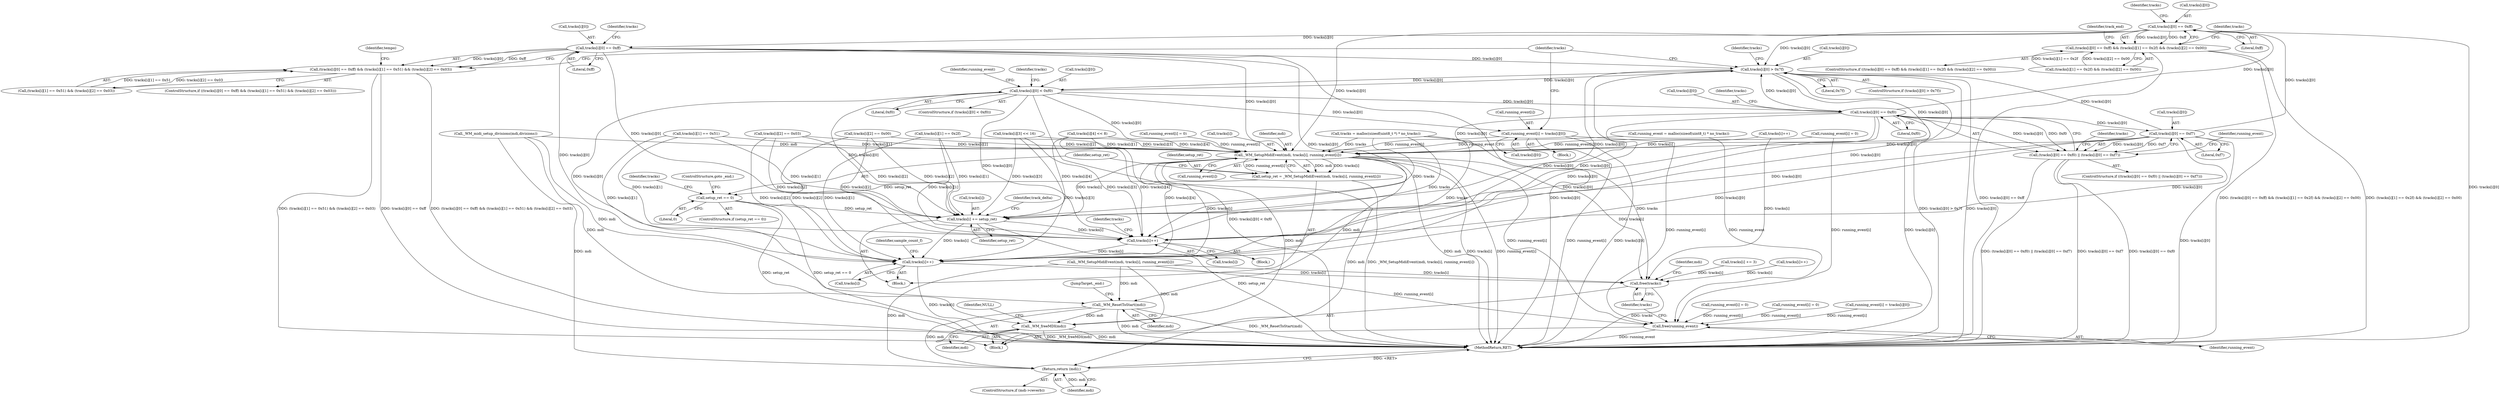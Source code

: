 digraph "0_wildmidi_660b513d99bced8783a4a5984ac2f742c74ebbdd_1@array" {
"1001153" [label="(Call,tracks[i][0] == 0xff)"];
"1001137" [label="(Call,tracks[i][0] == 0xf7)"];
"1001130" [label="(Call,tracks[i][0] == 0xf0)"];
"1001110" [label="(Call,tracks[i][0] < 0xf0)"];
"1001101" [label="(Call,tracks[i][0] > 0x7f)"];
"1001185" [label="(Call,tracks[i][0] == 0xff)"];
"1001153" [label="(Call,tracks[i][0] == 0xff)"];
"1001086" [label="(Call,_WM_SetupMidiEvent(mdi, tracks[i], running_event[i]))"];
"1001084" [label="(Call,setup_ret = _WM_SetupMidiEvent(mdi, tracks[i], running_event[i]))"];
"1001095" [label="(Call,setup_ret == 0)"];
"1001242" [label="(Call,tracks[i] += setup_ret)"];
"1001278" [label="(Call,tracks[i]++)"];
"1001304" [label="(Call,tracks[i]++)"];
"1001423" [label="(Call,free(tracks))"];
"1001412" [label="(Call,_WM_ResetToStart(mdi))"];
"1001429" [label="(Return,return (mdi);)"];
"1001431" [label="(Call,_WM_freeMDI(mdi))"];
"1001421" [label="(Call,free(running_event))"];
"1001118" [label="(Call,running_event[i] = tracks[i][0])"];
"1001129" [label="(Call,(tracks[i][0] == 0xf0) || (tracks[i][0] == 0xf7))"];
"1001152" [label="(Call,(tracks[i][0] == 0xff) && (tracks[i][1] == 0x2f) && (tracks[i][2] == 0x00))"];
"1001184" [label="(Call,(tracks[i][0] == 0xff) && (tracks[i][1] == 0x51) && (tracks[i][2] == 0x03))"];
"1001427" [label="(Identifier,mdi)"];
"1001091" [label="(Call,running_event[i])"];
"1000624" [label="(Call,tracks[i]++)"];
"1001160" [label="(Call,(tracks[i][1] == 0x2f) && (tracks[i][2] == 0x00))"];
"1001278" [label="(Call,tracks[i]++)"];
"1000392" [label="(Call,_WM_midi_setup_divisions(mdi,divisions))"];
"1001147" [label="(Identifier,running_event)"];
"1001309" [label="(Identifier,sample_count_f)"];
"1001083" [label="(Block,)"];
"1001152" [label="(Call,(tracks[i][0] == 0xff) && (tracks[i][1] == 0x2f) && (tracks[i][2] == 0x00))"];
"1001151" [label="(ControlStructure,if ((tracks[i][0] == 0xff) && (tracks[i][1] == 0x2f) && (tracks[i][2] == 0x00)))"];
"1001140" [label="(Identifier,tracks)"];
"1001185" [label="(Call,tracks[i][0] == 0xff)"];
"1001129" [label="(Call,(tracks[i][0] == 0xf0) || (tracks[i][0] == 0xf7))"];
"1001085" [label="(Identifier,setup_ret)"];
"1000795" [label="(Call,running_event[i] = tracks[i][0])"];
"1001412" [label="(Call,_WM_ResetToStart(mdi))"];
"1001191" [label="(Literal,0xff)"];
"1001429" [label="(Return,return (mdi);)"];
"1001188" [label="(Identifier,tracks)"];
"1001422" [label="(Identifier,running_event)"];
"1000860" [label="(Call,tracks[i] += 3)"];
"1001122" [label="(Call,tracks[i][0])"];
"1001211" [label="(Call,tracks[i][3] << 16)"];
"1001095" [label="(Call,setup_ret == 0)"];
"1001116" [label="(Literal,0xf0)"];
"1001196" [label="(Identifier,tracks)"];
"1001104" [label="(Identifier,tracks)"];
"1000570" [label="(Call,running_event[i] = 0)"];
"1001110" [label="(Call,tracks[i][0] < 0xf0)"];
"1001425" [label="(ControlStructure,if (mdi->reverb))"];
"1001087" [label="(Identifier,mdi)"];
"1001219" [label="(Call,tracks[i][4] << 8)"];
"1001138" [label="(Call,tracks[i][0])"];
"1001128" [label="(ControlStructure,if ((tracks[i][0] == 0xf0) || (tracks[i][0] == 0xf7)))"];
"1001137" [label="(Call,tracks[i][0] == 0xf7)"];
"1001184" [label="(Call,(tracks[i][0] == 0xff) && (tracks[i][1] == 0x51) && (tracks[i][2] == 0x03))"];
"1001107" [label="(Literal,0x7f)"];
"1001086" [label="(Call,_WM_SetupMidiEvent(mdi, tracks[i], running_event[i]))"];
"1001423" [label="(Call,free(tracks))"];
"1001097" [label="(Literal,0)"];
"1001119" [label="(Call,running_event[i])"];
"1001161" [label="(Call,tracks[i][1] == 0x2f)"];
"1001243" [label="(Call,tracks[i])"];
"1001084" [label="(Call,setup_ret = _WM_SetupMidiEvent(mdi, tracks[i], running_event[i]))"];
"1001077" [label="(Call,running_event[i] = 0)"];
"1001435" [label="(MethodReturn,RET)"];
"1001434" [label="(Identifier,NULL)"];
"1001242" [label="(Call,tracks[i] += setup_ret)"];
"1001131" [label="(Call,tracks[i][0])"];
"1001193" [label="(Call,tracks[i][1] == 0x51)"];
"1001153" [label="(Call,tracks[i][0] == 0xff)"];
"1001246" [label="(Identifier,setup_ret)"];
"1001249" [label="(Identifier,track_delta)"];
"1001117" [label="(Block,)"];
"1001159" [label="(Literal,0xff)"];
"1001102" [label="(Call,tracks[i][0])"];
"1001120" [label="(Identifier,running_event)"];
"1001192" [label="(Call,(tracks[i][1] == 0x51) && (tracks[i][2] == 0x03))"];
"1000122" [label="(Block,)"];
"1000395" [label="(Call,tracks = malloc(sizeof(uint8_t *) * no_tracks))"];
"1001200" [label="(Call,tracks[i][2] == 0x03)"];
"1001099" [label="(ControlStructure,goto _end;)"];
"1001424" [label="(Identifier,tracks)"];
"1001101" [label="(Call,tracks[i][0] > 0x7f)"];
"1001118" [label="(Call,running_event[i] = tracks[i][0])"];
"1001186" [label="(Call,tracks[i][0])"];
"1001261" [label="(Block,)"];
"1001431" [label="(Call,_WM_freeMDI(mdi))"];
"1000822" [label="(Call,running_event[i] = 0)"];
"1000983" [label="(Call,tracks[i]++)"];
"1001164" [label="(Identifier,tracks)"];
"1001133" [label="(Identifier,tracks)"];
"1001413" [label="(Identifier,mdi)"];
"1001111" [label="(Call,tracks[i][0])"];
"1001100" [label="(ControlStructure,if (tracks[i][0] > 0x7f))"];
"1001183" [label="(ControlStructure,if ((tracks[i][0] == 0xff) && (tracks[i][1] == 0x51) && (tracks[i][2] == 0x03)))"];
"1001168" [label="(Call,tracks[i][2] == 0x00)"];
"1001096" [label="(Identifier,setup_ret)"];
"1001154" [label="(Call,tracks[i][0])"];
"1001109" [label="(ControlStructure,if (tracks[i][0] < 0xf0))"];
"1001130" [label="(Call,tracks[i][0] == 0xf0)"];
"1001304" [label="(Call,tracks[i]++)"];
"1000416" [label="(Call,running_event = malloc(sizeof(uint8_t) * no_tracks))"];
"1001432" [label="(Identifier,mdi)"];
"1001279" [label="(Call,tracks[i])"];
"1001414" [label="(JumpTarget,_end:)"];
"1001430" [label="(Identifier,mdi)"];
"1001178" [label="(Identifier,track_end)"];
"1001088" [label="(Call,tracks[i])"];
"1001094" [label="(ControlStructure,if (setup_ret == 0))"];
"1000763" [label="(Call,_WM_SetupMidiEvent(mdi, tracks[i], running_event[i]))"];
"1001421" [label="(Call,free(running_event))"];
"1001136" [label="(Literal,0xf0)"];
"1001143" [label="(Literal,0xf7)"];
"1001113" [label="(Identifier,tracks)"];
"1001156" [label="(Identifier,tracks)"];
"1001305" [label="(Call,tracks[i])"];
"1001285" [label="(Identifier,tracks)"];
"1001145" [label="(Call,running_event[i] = 0)"];
"1001209" [label="(Identifier,tempo)"];
"1001244" [label="(Identifier,tracks)"];
"1001153" -> "1001152"  [label="AST: "];
"1001153" -> "1001159"  [label="CFG: "];
"1001154" -> "1001153"  [label="AST: "];
"1001159" -> "1001153"  [label="AST: "];
"1001164" -> "1001153"  [label="CFG: "];
"1001152" -> "1001153"  [label="CFG: "];
"1001153" -> "1001435"  [label="DDG: tracks[i][0]"];
"1001153" -> "1001086"  [label="DDG: tracks[i][0]"];
"1001153" -> "1001101"  [label="DDG: tracks[i][0]"];
"1001153" -> "1001152"  [label="DDG: tracks[i][0]"];
"1001153" -> "1001152"  [label="DDG: 0xff"];
"1001137" -> "1001153"  [label="DDG: tracks[i][0]"];
"1001130" -> "1001153"  [label="DDG: tracks[i][0]"];
"1001153" -> "1001185"  [label="DDG: tracks[i][0]"];
"1001137" -> "1001129"  [label="AST: "];
"1001137" -> "1001143"  [label="CFG: "];
"1001138" -> "1001137"  [label="AST: "];
"1001143" -> "1001137"  [label="AST: "];
"1001129" -> "1001137"  [label="CFG: "];
"1001137" -> "1001435"  [label="DDG: tracks[i][0]"];
"1001137" -> "1001086"  [label="DDG: tracks[i][0]"];
"1001137" -> "1001101"  [label="DDG: tracks[i][0]"];
"1001137" -> "1001129"  [label="DDG: tracks[i][0]"];
"1001137" -> "1001129"  [label="DDG: 0xf7"];
"1001130" -> "1001137"  [label="DDG: tracks[i][0]"];
"1001137" -> "1001242"  [label="DDG: tracks[i][0]"];
"1001137" -> "1001278"  [label="DDG: tracks[i][0]"];
"1001137" -> "1001304"  [label="DDG: tracks[i][0]"];
"1001130" -> "1001129"  [label="AST: "];
"1001130" -> "1001136"  [label="CFG: "];
"1001131" -> "1001130"  [label="AST: "];
"1001136" -> "1001130"  [label="AST: "];
"1001140" -> "1001130"  [label="CFG: "];
"1001129" -> "1001130"  [label="CFG: "];
"1001130" -> "1001435"  [label="DDG: tracks[i][0]"];
"1001130" -> "1001086"  [label="DDG: tracks[i][0]"];
"1001130" -> "1001101"  [label="DDG: tracks[i][0]"];
"1001130" -> "1001129"  [label="DDG: tracks[i][0]"];
"1001130" -> "1001129"  [label="DDG: 0xf0"];
"1001110" -> "1001130"  [label="DDG: tracks[i][0]"];
"1001130" -> "1001242"  [label="DDG: tracks[i][0]"];
"1001130" -> "1001278"  [label="DDG: tracks[i][0]"];
"1001130" -> "1001304"  [label="DDG: tracks[i][0]"];
"1001110" -> "1001109"  [label="AST: "];
"1001110" -> "1001116"  [label="CFG: "];
"1001111" -> "1001110"  [label="AST: "];
"1001116" -> "1001110"  [label="AST: "];
"1001120" -> "1001110"  [label="CFG: "];
"1001133" -> "1001110"  [label="CFG: "];
"1001110" -> "1001435"  [label="DDG: tracks[i][0] < 0xf0"];
"1001110" -> "1001086"  [label="DDG: tracks[i][0]"];
"1001110" -> "1001101"  [label="DDG: tracks[i][0]"];
"1001101" -> "1001110"  [label="DDG: tracks[i][0]"];
"1001110" -> "1001118"  [label="DDG: tracks[i][0]"];
"1001110" -> "1001242"  [label="DDG: tracks[i][0]"];
"1001110" -> "1001278"  [label="DDG: tracks[i][0]"];
"1001110" -> "1001304"  [label="DDG: tracks[i][0]"];
"1001101" -> "1001100"  [label="AST: "];
"1001101" -> "1001107"  [label="CFG: "];
"1001102" -> "1001101"  [label="AST: "];
"1001107" -> "1001101"  [label="AST: "];
"1001113" -> "1001101"  [label="CFG: "];
"1001244" -> "1001101"  [label="CFG: "];
"1001101" -> "1001435"  [label="DDG: tracks[i][0] > 0x7f"];
"1001101" -> "1001435"  [label="DDG: tracks[i][0]"];
"1001101" -> "1001086"  [label="DDG: tracks[i][0]"];
"1001185" -> "1001101"  [label="DDG: tracks[i][0]"];
"1001101" -> "1001242"  [label="DDG: tracks[i][0]"];
"1001101" -> "1001278"  [label="DDG: tracks[i][0]"];
"1001101" -> "1001304"  [label="DDG: tracks[i][0]"];
"1001185" -> "1001184"  [label="AST: "];
"1001185" -> "1001191"  [label="CFG: "];
"1001186" -> "1001185"  [label="AST: "];
"1001191" -> "1001185"  [label="AST: "];
"1001196" -> "1001185"  [label="CFG: "];
"1001184" -> "1001185"  [label="CFG: "];
"1001185" -> "1001435"  [label="DDG: tracks[i][0]"];
"1001185" -> "1001086"  [label="DDG: tracks[i][0]"];
"1001185" -> "1001184"  [label="DDG: tracks[i][0]"];
"1001185" -> "1001184"  [label="DDG: 0xff"];
"1001185" -> "1001242"  [label="DDG: tracks[i][0]"];
"1001185" -> "1001278"  [label="DDG: tracks[i][0]"];
"1001185" -> "1001304"  [label="DDG: tracks[i][0]"];
"1001086" -> "1001084"  [label="AST: "];
"1001086" -> "1001091"  [label="CFG: "];
"1001087" -> "1001086"  [label="AST: "];
"1001088" -> "1001086"  [label="AST: "];
"1001091" -> "1001086"  [label="AST: "];
"1001084" -> "1001086"  [label="CFG: "];
"1001086" -> "1001435"  [label="DDG: mdi"];
"1001086" -> "1001435"  [label="DDG: tracks[i]"];
"1001086" -> "1001435"  [label="DDG: running_event[i]"];
"1001086" -> "1001084"  [label="DDG: mdi"];
"1001086" -> "1001084"  [label="DDG: tracks[i]"];
"1001086" -> "1001084"  [label="DDG: running_event[i]"];
"1000392" -> "1001086"  [label="DDG: mdi"];
"1000395" -> "1001086"  [label="DDG: tracks"];
"1001168" -> "1001086"  [label="DDG: tracks[i][2]"];
"1001219" -> "1001086"  [label="DDG: tracks[i][4]"];
"1000624" -> "1001086"  [label="DDG: tracks[i]"];
"1001211" -> "1001086"  [label="DDG: tracks[i][3]"];
"1001304" -> "1001086"  [label="DDG: tracks[i]"];
"1001161" -> "1001086"  [label="DDG: tracks[i][1]"];
"1001193" -> "1001086"  [label="DDG: tracks[i][1]"];
"1001200" -> "1001086"  [label="DDG: tracks[i][2]"];
"1001145" -> "1001086"  [label="DDG: running_event[i]"];
"1001077" -> "1001086"  [label="DDG: running_event[i]"];
"1000416" -> "1001086"  [label="DDG: running_event"];
"1001118" -> "1001086"  [label="DDG: running_event[i]"];
"1001086" -> "1001242"  [label="DDG: tracks[i]"];
"1001086" -> "1001412"  [label="DDG: mdi"];
"1001086" -> "1001421"  [label="DDG: running_event[i]"];
"1001086" -> "1001423"  [label="DDG: tracks[i]"];
"1001086" -> "1001429"  [label="DDG: mdi"];
"1001086" -> "1001431"  [label="DDG: mdi"];
"1001084" -> "1001083"  [label="AST: "];
"1001085" -> "1001084"  [label="AST: "];
"1001096" -> "1001084"  [label="CFG: "];
"1001084" -> "1001435"  [label="DDG: _WM_SetupMidiEvent(mdi, tracks[i], running_event[i])"];
"1001084" -> "1001095"  [label="DDG: setup_ret"];
"1001095" -> "1001094"  [label="AST: "];
"1001095" -> "1001097"  [label="CFG: "];
"1001096" -> "1001095"  [label="AST: "];
"1001097" -> "1001095"  [label="AST: "];
"1001099" -> "1001095"  [label="CFG: "];
"1001104" -> "1001095"  [label="CFG: "];
"1001095" -> "1001435"  [label="DDG: setup_ret"];
"1001095" -> "1001435"  [label="DDG: setup_ret == 0"];
"1001095" -> "1001242"  [label="DDG: setup_ret"];
"1001242" -> "1001083"  [label="AST: "];
"1001242" -> "1001246"  [label="CFG: "];
"1001243" -> "1001242"  [label="AST: "];
"1001246" -> "1001242"  [label="AST: "];
"1001249" -> "1001242"  [label="CFG: "];
"1001242" -> "1001435"  [label="DDG: setup_ret"];
"1000395" -> "1001242"  [label="DDG: tracks"];
"1001168" -> "1001242"  [label="DDG: tracks[i][2]"];
"1001219" -> "1001242"  [label="DDG: tracks[i][4]"];
"1001211" -> "1001242"  [label="DDG: tracks[i][3]"];
"1001161" -> "1001242"  [label="DDG: tracks[i][1]"];
"1001193" -> "1001242"  [label="DDG: tracks[i][1]"];
"1001200" -> "1001242"  [label="DDG: tracks[i][2]"];
"1001242" -> "1001278"  [label="DDG: tracks[i]"];
"1001242" -> "1001304"  [label="DDG: tracks[i]"];
"1001278" -> "1001261"  [label="AST: "];
"1001278" -> "1001279"  [label="CFG: "];
"1001279" -> "1001278"  [label="AST: "];
"1001285" -> "1001278"  [label="CFG: "];
"1000395" -> "1001278"  [label="DDG: tracks"];
"1001168" -> "1001278"  [label="DDG: tracks[i][2]"];
"1001219" -> "1001278"  [label="DDG: tracks[i][4]"];
"1001211" -> "1001278"  [label="DDG: tracks[i][3]"];
"1001161" -> "1001278"  [label="DDG: tracks[i][1]"];
"1001193" -> "1001278"  [label="DDG: tracks[i][1]"];
"1001200" -> "1001278"  [label="DDG: tracks[i][2]"];
"1001278" -> "1001304"  [label="DDG: tracks[i]"];
"1001304" -> "1001083"  [label="AST: "];
"1001304" -> "1001305"  [label="CFG: "];
"1001305" -> "1001304"  [label="AST: "];
"1001309" -> "1001304"  [label="CFG: "];
"1001304" -> "1001435"  [label="DDG: tracks[i]"];
"1000395" -> "1001304"  [label="DDG: tracks"];
"1001168" -> "1001304"  [label="DDG: tracks[i][2]"];
"1001219" -> "1001304"  [label="DDG: tracks[i][4]"];
"1001211" -> "1001304"  [label="DDG: tracks[i][3]"];
"1001161" -> "1001304"  [label="DDG: tracks[i][1]"];
"1001193" -> "1001304"  [label="DDG: tracks[i][1]"];
"1001200" -> "1001304"  [label="DDG: tracks[i][2]"];
"1001304" -> "1001423"  [label="DDG: tracks[i]"];
"1001423" -> "1000122"  [label="AST: "];
"1001423" -> "1001424"  [label="CFG: "];
"1001424" -> "1001423"  [label="AST: "];
"1001427" -> "1001423"  [label="CFG: "];
"1001423" -> "1001435"  [label="DDG: tracks"];
"1000395" -> "1001423"  [label="DDG: tracks"];
"1000983" -> "1001423"  [label="DDG: tracks[i]"];
"1000624" -> "1001423"  [label="DDG: tracks[i]"];
"1000763" -> "1001423"  [label="DDG: tracks[i]"];
"1000860" -> "1001423"  [label="DDG: tracks[i]"];
"1001412" -> "1000122"  [label="AST: "];
"1001412" -> "1001413"  [label="CFG: "];
"1001413" -> "1001412"  [label="AST: "];
"1001414" -> "1001412"  [label="CFG: "];
"1001412" -> "1001435"  [label="DDG: _WM_ResetToStart(mdi)"];
"1001412" -> "1001435"  [label="DDG: mdi"];
"1000392" -> "1001412"  [label="DDG: mdi"];
"1000763" -> "1001412"  [label="DDG: mdi"];
"1001412" -> "1001429"  [label="DDG: mdi"];
"1001412" -> "1001431"  [label="DDG: mdi"];
"1001429" -> "1001425"  [label="AST: "];
"1001429" -> "1001430"  [label="CFG: "];
"1001430" -> "1001429"  [label="AST: "];
"1001435" -> "1001429"  [label="CFG: "];
"1001429" -> "1001435"  [label="DDG: <RET>"];
"1001430" -> "1001429"  [label="DDG: mdi"];
"1000392" -> "1001429"  [label="DDG: mdi"];
"1000763" -> "1001429"  [label="DDG: mdi"];
"1001431" -> "1000122"  [label="AST: "];
"1001431" -> "1001432"  [label="CFG: "];
"1001432" -> "1001431"  [label="AST: "];
"1001434" -> "1001431"  [label="CFG: "];
"1001431" -> "1001435"  [label="DDG: mdi"];
"1001431" -> "1001435"  [label="DDG: _WM_freeMDI(mdi)"];
"1000392" -> "1001431"  [label="DDG: mdi"];
"1000763" -> "1001431"  [label="DDG: mdi"];
"1001421" -> "1000122"  [label="AST: "];
"1001421" -> "1001422"  [label="CFG: "];
"1001422" -> "1001421"  [label="AST: "];
"1001424" -> "1001421"  [label="CFG: "];
"1001421" -> "1001435"  [label="DDG: running_event"];
"1000570" -> "1001421"  [label="DDG: running_event[i]"];
"1000795" -> "1001421"  [label="DDG: running_event[i]"];
"1001145" -> "1001421"  [label="DDG: running_event[i]"];
"1000822" -> "1001421"  [label="DDG: running_event[i]"];
"1000416" -> "1001421"  [label="DDG: running_event"];
"1001118" -> "1001421"  [label="DDG: running_event[i]"];
"1000763" -> "1001421"  [label="DDG: running_event[i]"];
"1001118" -> "1001117"  [label="AST: "];
"1001118" -> "1001122"  [label="CFG: "];
"1001119" -> "1001118"  [label="AST: "];
"1001122" -> "1001118"  [label="AST: "];
"1001244" -> "1001118"  [label="CFG: "];
"1001118" -> "1001435"  [label="DDG: tracks[i][0]"];
"1001118" -> "1001435"  [label="DDG: running_event[i]"];
"1001129" -> "1001128"  [label="AST: "];
"1001147" -> "1001129"  [label="CFG: "];
"1001156" -> "1001129"  [label="CFG: "];
"1001129" -> "1001435"  [label="DDG: tracks[i][0] == 0xf0"];
"1001129" -> "1001435"  [label="DDG: (tracks[i][0] == 0xf0) || (tracks[i][0] == 0xf7)"];
"1001129" -> "1001435"  [label="DDG: tracks[i][0] == 0xf7"];
"1001152" -> "1001151"  [label="AST: "];
"1001152" -> "1001160"  [label="CFG: "];
"1001160" -> "1001152"  [label="AST: "];
"1001178" -> "1001152"  [label="CFG: "];
"1001188" -> "1001152"  [label="CFG: "];
"1001152" -> "1001435"  [label="DDG: (tracks[i][0] == 0xff) && (tracks[i][1] == 0x2f) && (tracks[i][2] == 0x00)"];
"1001152" -> "1001435"  [label="DDG: (tracks[i][1] == 0x2f) && (tracks[i][2] == 0x00)"];
"1001152" -> "1001435"  [label="DDG: tracks[i][0] == 0xff"];
"1001160" -> "1001152"  [label="DDG: tracks[i][1] == 0x2f"];
"1001160" -> "1001152"  [label="DDG: tracks[i][2] == 0x00"];
"1001184" -> "1001183"  [label="AST: "];
"1001184" -> "1001192"  [label="CFG: "];
"1001192" -> "1001184"  [label="AST: "];
"1001209" -> "1001184"  [label="CFG: "];
"1001244" -> "1001184"  [label="CFG: "];
"1001184" -> "1001435"  [label="DDG: (tracks[i][1] == 0x51) && (tracks[i][2] == 0x03)"];
"1001184" -> "1001435"  [label="DDG: tracks[i][0] == 0xff"];
"1001184" -> "1001435"  [label="DDG: (tracks[i][0] == 0xff) && (tracks[i][1] == 0x51) && (tracks[i][2] == 0x03)"];
"1001192" -> "1001184"  [label="DDG: tracks[i][1] == 0x51"];
"1001192" -> "1001184"  [label="DDG: tracks[i][2] == 0x03"];
}
